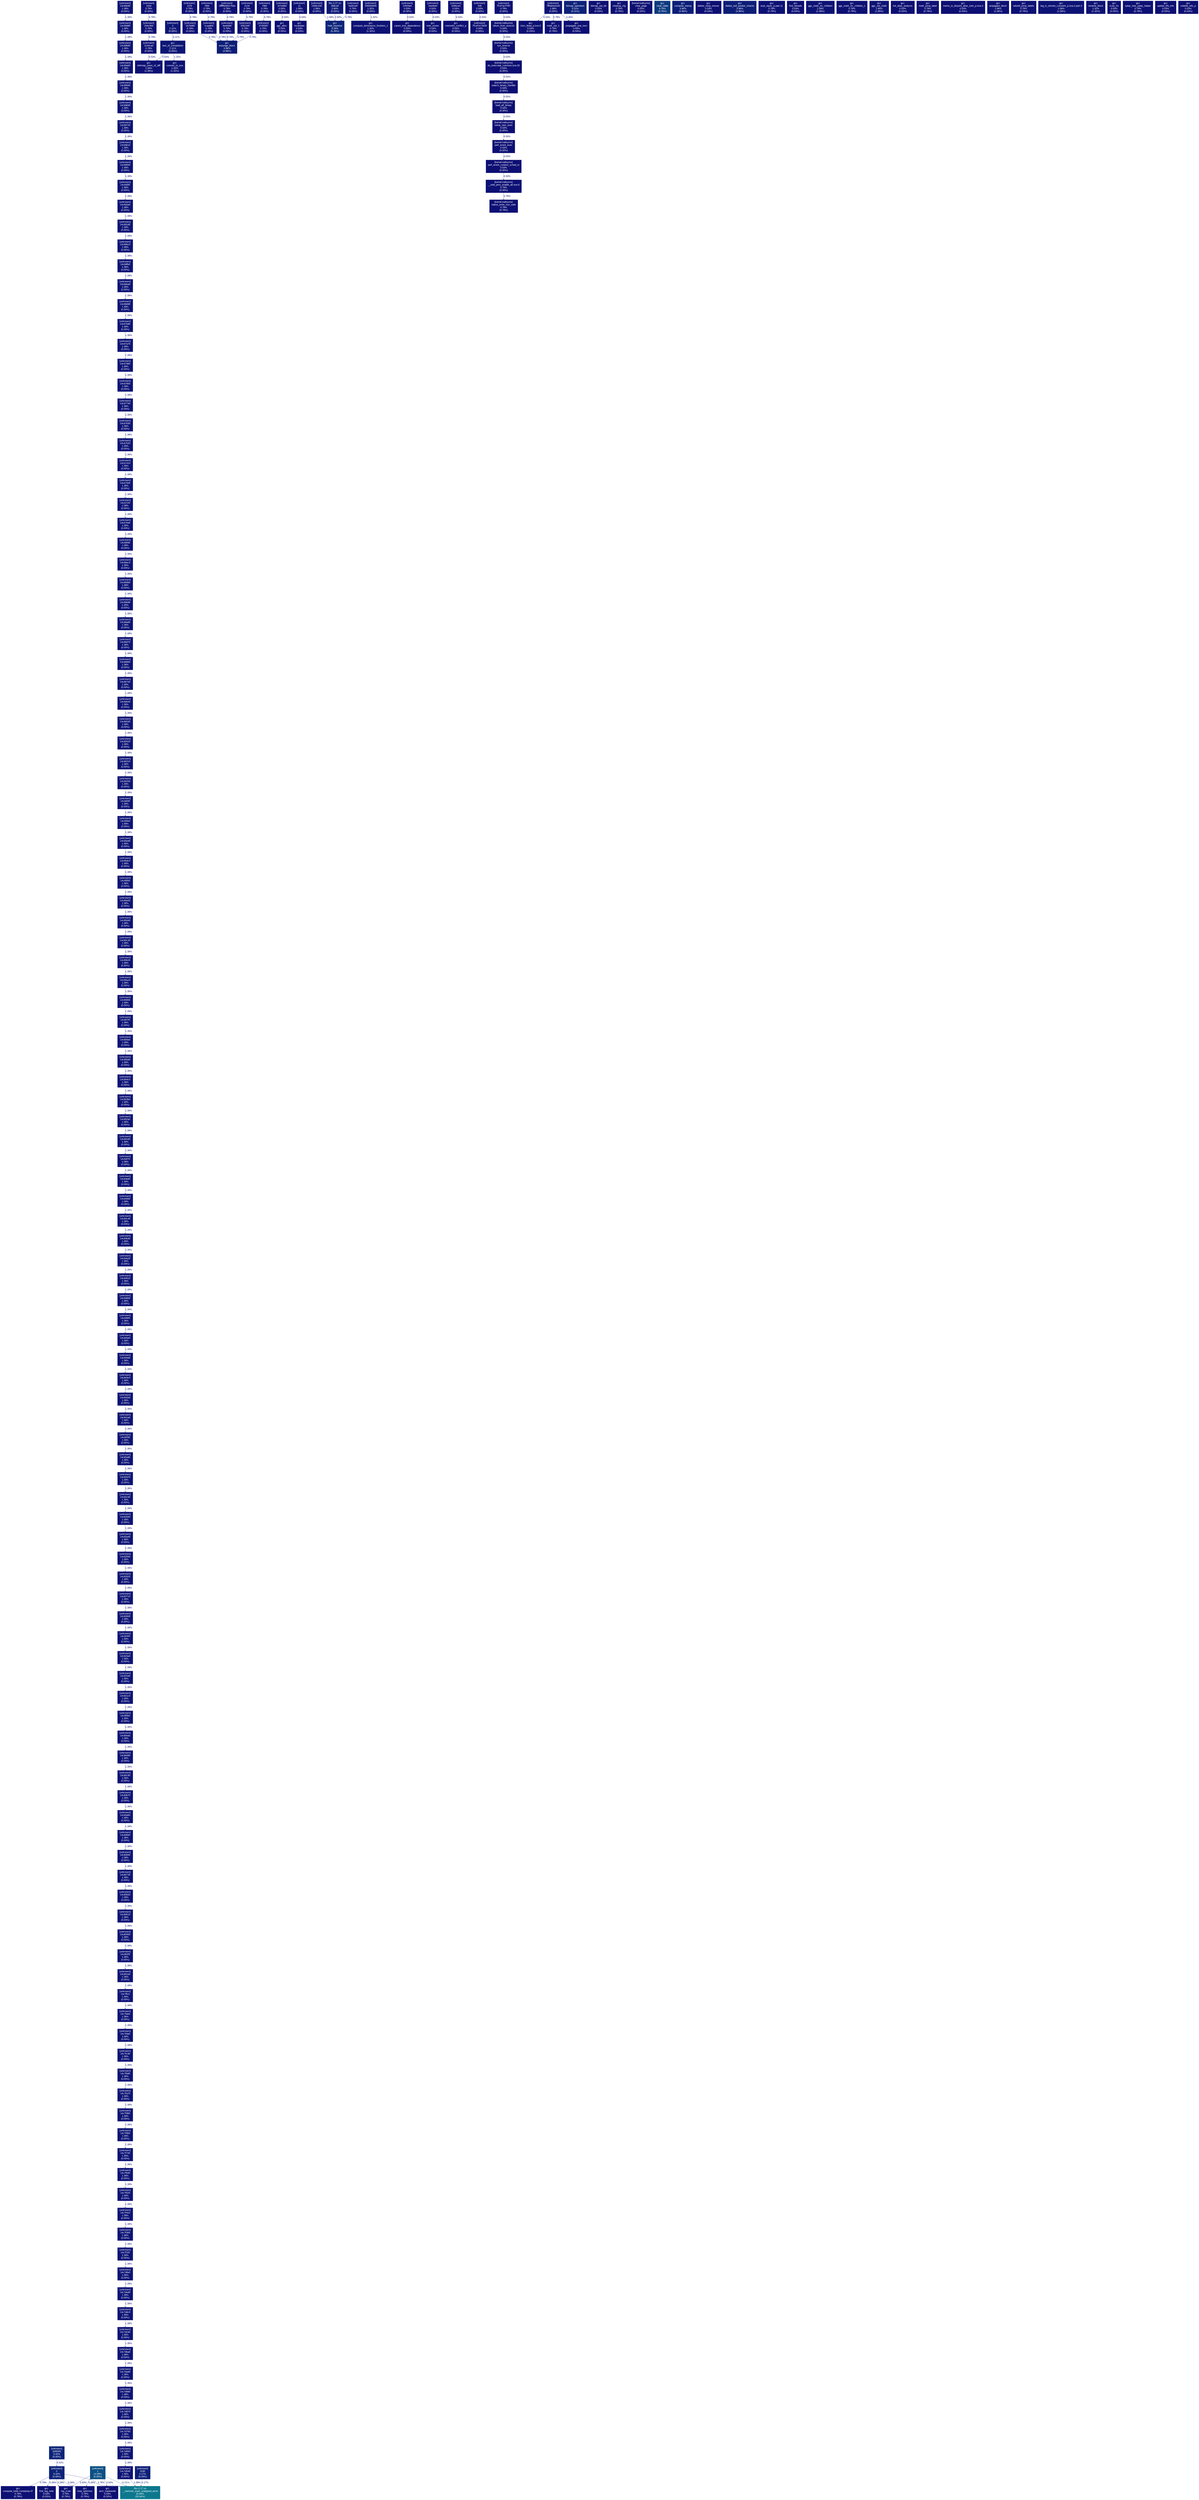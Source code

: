 digraph {
	graph [fontname=Arial, nodesep=0.125, ranksep=0.25];
	node [fontcolor=white, fontname=Arial, height=0, shape=box, style=filled, width=0];
	edge [fontname=Arial];
	"0:[unknown]" [color="#0d247a", fontcolor="#ffffff", fontsize="10.00", label="[unknown]\n0\n5.42%\n(0.00%)"];
	"0:[unknown]" -> "__memset_sse2_unaligned_erms:/lib64/libc-2.27.so" [arrowsize="0.35", color="#0d1876", fontcolor="#0d1876", fontsize="10.00", label="2.78%", labeldistance="0.50", penwidth="0.50"];
	"0:[unknown]" -> "compute_luids.constprop.47:/scratch/s1576261/spec-prof/install-spec-prof/CPU2006/403.gcc/exe/gcc" [arrowsize="0.35", color="#0d1074", fontcolor="#0d1074", fontsize="10.00", label="0.79%", labeldistance="0.50", penwidth="0.50"];
	"0:[unknown]" -> "find_reg_note:/scratch/s1576261/spec-prof/install-spec-prof/CPU2006/403.gcc/exe/gcc" [arrowsize="0.35", color="#0d0e73", fontcolor="#0d0e73", fontsize="10.00", label="0.26%", labeldistance="0.50", penwidth="0.50"];
	"0:[unknown]" -> "loop_optimize:/scratch/s1576261/spec-prof/install-spec-prof/CPU2006/403.gcc/exe/gcc" [arrowsize="0.35", color="#0d0e73", fontcolor="#0d0e73", fontsize="10.00", label="0.26%", labeldistance="0.50", penwidth="0.50"];
	"0:[unknown]" -> "reg_scan:/scratch/s1576261/spec-prof/install-spec-prof/CPU2006/403.gcc/exe/gcc" [arrowsize="0.35", color="#0d0e73", fontcolor="#0d0e73", fontsize="10.00", label="0.26%", labeldistance="0.50", penwidth="0.50"];
	"102d:[unknown]" [color="#0d1074", fontcolor="#ffffff", fontsize="10.00", label="[unknown]\n102d\n0.79%\n(0.00%)"];
	"102d:[unknown]" -> "204c900:[unknown]" [arrowsize="0.35", color="#0d1074", fontcolor="#0d1074", fontsize="10.00", label="0.79%", labeldistance="0.50", penwidth="0.50"];
	"1078:[unknown]" [color="#0d1074", fontcolor="#ffffff", fontsize="10.00", label="[unknown]\n1078\n0.79%\n(0.00%)"];
	"1078:[unknown]" -> "1b70d80:[unknown]" [arrowsize="0.35", color="#0d1074", fontcolor="#0d1074", fontsize="10.00", label="0.79%", labeldistance="0.50", penwidth="0.50"];
	"107e680:[unknown]" [color="#0d0f73", fontcolor="#ffffff", fontsize="10.00", label="[unknown]\n107e680\n0.53%\n(0.00%)"];
	"107e680:[unknown]" -> "ggc_alloc:/scratch/s1576261/spec-prof/install-spec-prof/CPU2006/403.gcc/exe/gcc" [arrowsize="0.35", color="#0d0f73", fontcolor="#0d0f73", fontsize="10.00", label="0.53%", labeldistance="0.50", penwidth="0.50"];
	"11:[unknown]" [color="#0d1174", fontcolor="#ffffff", fontsize="10.00", label="[unknown]\n11\n1.06%\n(0.00%)"];
	"11:[unknown]" -> "invalidate:/scratch/s1576261/spec-prof/install-spec-prof/CPU2006/403.gcc/exe/gcc" [arrowsize="0.35", color="#0d0f73", fontcolor="#0d0f73", fontsize="10.00", label="0.53%", labeldistance="0.50", penwidth="0.50"];
	"1400c430:[unknown]" [color="#0d1375", fontcolor="#ffffff", fontsize="10.00", label="[unknown]\n1400c430\n1.58%\n(0.00%)"];
	"1400c430:[unknown]" -> "htab_traverse:/scratch/s1576261/spec-prof/install-spec-prof/CPU2006/403.gcc/exe/gcc" [arrowsize="0.35", color="#0d1375", fontcolor="#0d1375", fontsize="10.00", label="1.58%", labeldistance="0.50", penwidth="0.50"];
	"14c65dc0:[unknown]" [color="#0d1375", fontcolor="#ffffff", fontsize="10.00", label="[unknown]\n14c65dc0\n1.39%\n(0.00%)"];
	"14c65dc0:[unknown]" -> "14c85f60:[unknown]" [arrowsize="0.35", color="#0d1375", fontcolor="#0d1375", fontsize="10.00", label="1.39%", labeldistance="0.50", penwidth="0.50"];
	"14c65ed0:[unknown]" [color="#0d1375", fontcolor="#ffffff", fontsize="10.00", label="[unknown]\n14c65ed0\n1.39%\n(0.00%)"];
	"14c65ed0:[unknown]" -> "14c65dc0:[unknown]" [arrowsize="0.35", color="#0d1375", fontcolor="#0d1375", fontsize="10.00", label="1.39%", labeldistance="0.50", penwidth="0.50"];
	"14c65fe0:[unknown]" [color="#0d1375", fontcolor="#ffffff", fontsize="10.00", label="[unknown]\n14c65fe0\n1.39%\n(0.00%)"];
	"14c65fe0:[unknown]" -> "14c65ed0:[unknown]" [arrowsize="0.35", color="#0d1375", fontcolor="#0d1375", fontsize="10.00", label="1.39%", labeldistance="0.50", penwidth="0.50"];
	"14c660f0:[unknown]" [color="#0d1375", fontcolor="#ffffff", fontsize="10.00", label="[unknown]\n14c660f0\n1.39%\n(0.00%)"];
	"14c660f0:[unknown]" -> "14c65fe0:[unknown]" [arrowsize="0.35", color="#0d1375", fontcolor="#0d1375", fontsize="10.00", label="1.39%", labeldistance="0.50", penwidth="0.50"];
	"14c66200:[unknown]" [color="#0d1375", fontcolor="#ffffff", fontsize="10.00", label="[unknown]\n14c66200\n1.39%\n(0.00%)"];
	"14c66200:[unknown]" -> "14c660f0:[unknown]" [arrowsize="0.35", color="#0d1375", fontcolor="#0d1375", fontsize="10.00", label="1.39%", labeldistance="0.50", penwidth="0.50"];
	"14c66310:[unknown]" [color="#0d1375", fontcolor="#ffffff", fontsize="10.00", label="[unknown]\n14c66310\n1.39%\n(0.00%)"];
	"14c66310:[unknown]" -> "14c66200:[unknown]" [arrowsize="0.35", color="#0d1375", fontcolor="#0d1375", fontsize="10.00", label="1.39%", labeldistance="0.50", penwidth="0.50"];
	"14c66420:[unknown]" [color="#0d1375", fontcolor="#ffffff", fontsize="10.00", label="[unknown]\n14c66420\n1.39%\n(0.00%)"];
	"14c66420:[unknown]" -> "14c66310:[unknown]" [arrowsize="0.35", color="#0d1375", fontcolor="#0d1375", fontsize="10.00", label="1.39%", labeldistance="0.50", penwidth="0.50"];
	"14c66530:[unknown]" [color="#0d1375", fontcolor="#ffffff", fontsize="10.00", label="[unknown]\n14c66530\n1.39%\n(0.00%)"];
	"14c66530:[unknown]" -> "14c66420:[unknown]" [arrowsize="0.35", color="#0d1375", fontcolor="#0d1375", fontsize="10.00", label="1.39%", labeldistance="0.50", penwidth="0.50"];
	"14c66640:[unknown]" [color="#0d1375", fontcolor="#ffffff", fontsize="10.00", label="[unknown]\n14c66640\n1.39%\n(0.00%)"];
	"14c66640:[unknown]" -> "14c66530:[unknown]" [arrowsize="0.35", color="#0d1375", fontcolor="#0d1375", fontsize="10.00", label="1.39%", labeldistance="0.50", penwidth="0.50"];
	"14c66750:[unknown]" [color="#0d1375", fontcolor="#ffffff", fontsize="10.00", label="[unknown]\n14c66750\n1.39%\n(0.00%)"];
	"14c66750:[unknown]" -> "14c66640:[unknown]" [arrowsize="0.35", color="#0d1375", fontcolor="#0d1375", fontsize="10.00", label="1.39%", labeldistance="0.50", penwidth="0.50"];
	"14c66860:[unknown]" [color="#0d1375", fontcolor="#ffffff", fontsize="10.00", label="[unknown]\n14c66860\n1.39%\n(0.00%)"];
	"14c66860:[unknown]" -> "14c66750:[unknown]" [arrowsize="0.35", color="#0d1375", fontcolor="#0d1375", fontsize="10.00", label="1.39%", labeldistance="0.50", penwidth="0.50"];
	"14c66970:[unknown]" [color="#0d1375", fontcolor="#ffffff", fontsize="10.00", label="[unknown]\n14c66970\n1.39%\n(0.00%)"];
	"14c66970:[unknown]" -> "14c66860:[unknown]" [arrowsize="0.35", color="#0d1375", fontcolor="#0d1375", fontsize="10.00", label="1.39%", labeldistance="0.50", penwidth="0.50"];
	"14c66a80:[unknown]" [color="#0d1375", fontcolor="#ffffff", fontsize="10.00", label="[unknown]\n14c66a80\n1.39%\n(0.00%)"];
	"14c66a80:[unknown]" -> "14c66970:[unknown]" [arrowsize="0.35", color="#0d1375", fontcolor="#0d1375", fontsize="10.00", label="1.39%", labeldistance="0.50", penwidth="0.50"];
	"14c66b90:[unknown]" [color="#0d1375", fontcolor="#ffffff", fontsize="10.00", label="[unknown]\n14c66b90\n1.39%\n(0.00%)"];
	"14c66b90:[unknown]" -> "14c66a80:[unknown]" [arrowsize="0.35", color="#0d1375", fontcolor="#0d1375", fontsize="10.00", label="1.39%", labeldistance="0.50", penwidth="0.50"];
	"14c66db0:[unknown]" [color="#0d1375", fontcolor="#ffffff", fontsize="10.00", label="[unknown]\n14c66db0\n1.39%\n(0.00%)"];
	"14c66db0:[unknown]" -> "14c66b90:[unknown]" [arrowsize="0.35", color="#0d1375", fontcolor="#0d1375", fontsize="10.00", label="1.39%", labeldistance="0.50", penwidth="0.50"];
	"14c66ec0:[unknown]" [color="#0d1375", fontcolor="#ffffff", fontsize="10.00", label="[unknown]\n14c66ec0\n1.39%\n(0.00%)"];
	"14c66ec0:[unknown]" -> "14c66db0:[unknown]" [arrowsize="0.35", color="#0d1375", fontcolor="#0d1375", fontsize="10.00", label="1.39%", labeldistance="0.50", penwidth="0.50"];
	"14c66fd0:[unknown]" [color="#0d1375", fontcolor="#ffffff", fontsize="10.00", label="[unknown]\n14c66fd0\n1.39%\n(0.00%)"];
	"14c66fd0:[unknown]" -> "14c66ec0:[unknown]" [arrowsize="0.35", color="#0d1375", fontcolor="#0d1375", fontsize="10.00", label="1.39%", labeldistance="0.50", penwidth="0.50"];
	"14c670e0:[unknown]" [color="#0d1375", fontcolor="#ffffff", fontsize="10.00", label="[unknown]\n14c670e0\n1.39%\n(0.00%)"];
	"14c670e0:[unknown]" -> "14c66fd0:[unknown]" [arrowsize="0.35", color="#0d1375", fontcolor="#0d1375", fontsize="10.00", label="1.39%", labeldistance="0.50", penwidth="0.50"];
	"14c671f0:[unknown]" [color="#0d1375", fontcolor="#ffffff", fontsize="10.00", label="[unknown]\n14c671f0\n1.39%\n(0.00%)"];
	"14c671f0:[unknown]" -> "14c670e0:[unknown]" [arrowsize="0.35", color="#0d1375", fontcolor="#0d1375", fontsize="10.00", label="1.39%", labeldistance="0.50", penwidth="0.50"];
	"14c67300:[unknown]" [color="#0d1375", fontcolor="#ffffff", fontsize="10.00", label="[unknown]\n14c67300\n1.39%\n(0.00%)"];
	"14c67300:[unknown]" -> "14c671f0:[unknown]" [arrowsize="0.35", color="#0d1375", fontcolor="#0d1375", fontsize="10.00", label="1.39%", labeldistance="0.50", penwidth="0.50"];
	"14c67410:[unknown]" [color="#0d1375", fontcolor="#ffffff", fontsize="10.00", label="[unknown]\n14c67410\n1.39%\n(0.00%)"];
	"14c67410:[unknown]" -> "14c67300:[unknown]" [arrowsize="0.35", color="#0d1375", fontcolor="#0d1375", fontsize="10.00", label="1.39%", labeldistance="0.50", penwidth="0.50"];
	"14c67520:[unknown]" [color="#0d1375", fontcolor="#ffffff", fontsize="10.00", label="[unknown]\n14c67520\n1.39%\n(0.00%)"];
	"14c67520:[unknown]" -> "14c67410:[unknown]" [arrowsize="0.35", color="#0d1375", fontcolor="#0d1375", fontsize="10.00", label="1.39%", labeldistance="0.50", penwidth="0.50"];
	"14c67630:[unknown]" [color="#0d1375", fontcolor="#ffffff", fontsize="10.00", label="[unknown]\n14c67630\n1.39%\n(0.00%)"];
	"14c67630:[unknown]" -> "14c67520:[unknown]" [arrowsize="0.35", color="#0d1375", fontcolor="#0d1375", fontsize="10.00", label="1.39%", labeldistance="0.50", penwidth="0.50"];
	"14c67740:[unknown]" [color="#0d1375", fontcolor="#ffffff", fontsize="10.00", label="[unknown]\n14c67740\n1.39%\n(0.00%)"];
	"14c67740:[unknown]" -> "14c67630:[unknown]" [arrowsize="0.35", color="#0d1375", fontcolor="#0d1375", fontsize="10.00", label="1.39%", labeldistance="0.50", penwidth="0.50"];
	"14c67850:[unknown]" [color="#0d1375", fontcolor="#ffffff", fontsize="10.00", label="[unknown]\n14c67850\n1.39%\n(0.00%)"];
	"14c67850:[unknown]" -> "14c67740:[unknown]" [arrowsize="0.35", color="#0d1375", fontcolor="#0d1375", fontsize="10.00", label="1.39%", labeldistance="0.50", penwidth="0.50"];
	"14c67960:[unknown]" [color="#0d1375", fontcolor="#ffffff", fontsize="10.00", label="[unknown]\n14c67960\n1.39%\n(0.00%)"];
	"14c67960:[unknown]" -> "14c67850:[unknown]" [arrowsize="0.35", color="#0d1375", fontcolor="#0d1375", fontsize="10.00", label="1.39%", labeldistance="0.50", penwidth="0.50"];
	"14c67a70:[unknown]" [color="#0d1375", fontcolor="#ffffff", fontsize="10.00", label="[unknown]\n14c67a70\n1.39%\n(0.00%)"];
	"14c67a70:[unknown]" -> "14c67960:[unknown]" [arrowsize="0.35", color="#0d1375", fontcolor="#0d1375", fontsize="10.00", label="1.39%", labeldistance="0.50", penwidth="0.50"];
	"14c67b80:[unknown]" [color="#0d1375", fontcolor="#ffffff", fontsize="10.00", label="[unknown]\n14c67b80\n1.39%\n(0.00%)"];
	"14c67b80:[unknown]" -> "14c67a70:[unknown]" [arrowsize="0.35", color="#0d1375", fontcolor="#0d1375", fontsize="10.00", label="1.39%", labeldistance="0.50", penwidth="0.50"];
	"14c68d90:[unknown]" [color="#0d1375", fontcolor="#ffffff", fontsize="10.00", label="[unknown]\n14c68d90\n1.39%\n(0.00%)"];
	"14c68d90:[unknown]" -> "14c67b80:[unknown]" [arrowsize="0.35", color="#0d1375", fontcolor="#0d1375", fontsize="10.00", label="1.39%", labeldistance="0.50", penwidth="0.50"];
	"14c68ea0:[unknown]" [color="#0d1375", fontcolor="#ffffff", fontsize="10.00", label="[unknown]\n14c68ea0\n1.39%\n(0.00%)"];
	"14c68ea0:[unknown]" -> "14c68d90:[unknown]" [arrowsize="0.35", color="#0d1375", fontcolor="#0d1375", fontsize="10.00", label="1.39%", labeldistance="0.50", penwidth="0.50"];
	"14c68fb0:[unknown]" [color="#0d1375", fontcolor="#ffffff", fontsize="10.00", label="[unknown]\n14c68fb0\n1.39%\n(0.00%)"];
	"14c68fb0:[unknown]" -> "14c68ea0:[unknown]" [arrowsize="0.35", color="#0d1375", fontcolor="#0d1375", fontsize="10.00", label="1.39%", labeldistance="0.50", penwidth="0.50"];
	"14c690c0:[unknown]" [color="#0d1375", fontcolor="#ffffff", fontsize="10.00", label="[unknown]\n14c690c0\n1.39%\n(0.00%)"];
	"14c690c0:[unknown]" -> "14c68fb0:[unknown]" [arrowsize="0.35", color="#0d1375", fontcolor="#0d1375", fontsize="10.00", label="1.39%", labeldistance="0.50", penwidth="0.50"];
	"14c691d0:[unknown]" [color="#0d1375", fontcolor="#ffffff", fontsize="10.00", label="[unknown]\n14c691d0\n1.39%\n(0.00%)"];
	"14c691d0:[unknown]" -> "14c690c0:[unknown]" [arrowsize="0.35", color="#0d1375", fontcolor="#0d1375", fontsize="10.00", label="1.39%", labeldistance="0.50", penwidth="0.50"];
	"14c692e0:[unknown]" [color="#0d1375", fontcolor="#ffffff", fontsize="10.00", label="[unknown]\n14c692e0\n1.39%\n(0.00%)"];
	"14c692e0:[unknown]" -> "14c691d0:[unknown]" [arrowsize="0.35", color="#0d1375", fontcolor="#0d1375", fontsize="10.00", label="1.39%", labeldistance="0.50", penwidth="0.50"];
	"14c693f0:[unknown]" [color="#0d1375", fontcolor="#ffffff", fontsize="10.00", label="[unknown]\n14c693f0\n1.39%\n(0.00%)"];
	"14c693f0:[unknown]" -> "14c692e0:[unknown]" [arrowsize="0.35", color="#0d1375", fontcolor="#0d1375", fontsize="10.00", label="1.39%", labeldistance="0.50", penwidth="0.50"];
	"14c69500:[unknown]" [color="#0d1375", fontcolor="#ffffff", fontsize="10.00", label="[unknown]\n14c69500\n1.39%\n(0.00%)"];
	"14c69500:[unknown]" -> "14c693f0:[unknown]" [arrowsize="0.35", color="#0d1375", fontcolor="#0d1375", fontsize="10.00", label="1.39%", labeldistance="0.50", penwidth="0.50"];
	"14c69610:[unknown]" [color="#0d1375", fontcolor="#ffffff", fontsize="10.00", label="[unknown]\n14c69610\n1.39%\n(0.00%)"];
	"14c69610:[unknown]" -> "14c69500:[unknown]" [arrowsize="0.35", color="#0d1375", fontcolor="#0d1375", fontsize="10.00", label="1.39%", labeldistance="0.50", penwidth="0.50"];
	"14c69720:[unknown]" [color="#0d1375", fontcolor="#ffffff", fontsize="10.00", label="[unknown]\n14c69720\n1.39%\n(0.00%)"];
	"14c69720:[unknown]" -> "14c69610:[unknown]" [arrowsize="0.35", color="#0d1375", fontcolor="#0d1375", fontsize="10.00", label="1.39%", labeldistance="0.50", penwidth="0.50"];
	"14c69830:[unknown]" [color="#0d1375", fontcolor="#ffffff", fontsize="10.00", label="[unknown]\n14c69830\n1.39%\n(0.00%)"];
	"14c69830:[unknown]" -> "14c69720:[unknown]" [arrowsize="0.35", color="#0d1375", fontcolor="#0d1375", fontsize="10.00", label="1.39%", labeldistance="0.50", penwidth="0.50"];
	"14c69940:[unknown]" [color="#0d1375", fontcolor="#ffffff", fontsize="10.00", label="[unknown]\n14c69940\n1.39%\n(0.00%)"];
	"14c69940:[unknown]" -> "14c69830:[unknown]" [arrowsize="0.35", color="#0d1375", fontcolor="#0d1375", fontsize="10.00", label="1.39%", labeldistance="0.50", penwidth="0.50"];
	"14c69a50:[unknown]" [color="#0d1375", fontcolor="#ffffff", fontsize="10.00", label="[unknown]\n14c69a50\n1.39%\n(0.00%)"];
	"14c69a50:[unknown]" -> "14c69940:[unknown]" [arrowsize="0.35", color="#0d1375", fontcolor="#0d1375", fontsize="10.00", label="1.39%", labeldistance="0.50", penwidth="0.50"];
	"14c69b60:[unknown]" [color="#0d1375", fontcolor="#ffffff", fontsize="10.00", label="[unknown]\n14c69b60\n1.39%\n(0.00%)"];
	"14c69b60:[unknown]" -> "14c69a50:[unknown]" [arrowsize="0.35", color="#0d1375", fontcolor="#0d1375", fontsize="10.00", label="1.39%", labeldistance="0.50", penwidth="0.50"];
	"14c69d80:[unknown]" [color="#0d1375", fontcolor="#ffffff", fontsize="10.00", label="[unknown]\n14c69d80\n1.39%\n(0.00%)"];
	"14c69d80:[unknown]" -> "14c69b60:[unknown]" [arrowsize="0.35", color="#0d1375", fontcolor="#0d1375", fontsize="10.00", label="1.39%", labeldistance="0.50", penwidth="0.50"];
	"14c69e90:[unknown]" [color="#0d1375", fontcolor="#ffffff", fontsize="10.00", label="[unknown]\n14c69e90\n1.39%\n(0.00%)"];
	"14c69e90:[unknown]" -> "14c69d80:[unknown]" [arrowsize="0.35", color="#0d1375", fontcolor="#0d1375", fontsize="10.00", label="1.39%", labeldistance="0.50", penwidth="0.50"];
	"14c7d540:[unknown]" [color="#0d1375", fontcolor="#ffffff", fontsize="10.00", label="[unknown]\n14c7d540\n1.39%\n(0.00%)"];
	"14c7d540:[unknown]" -> "__memset_sse2_unaligned_erms:/lib64/libc-2.27.so" [arrowsize="0.35", color="#0d1375", fontcolor="#0d1375", fontsize="10.00", label="1.39%", labeldistance="0.50", penwidth="0.50"];
	"14c7d650:[unknown]" [color="#0d1375", fontcolor="#ffffff", fontsize="10.00", label="[unknown]\n14c7d650\n1.39%\n(0.00%)"];
	"14c7d650:[unknown]" -> "14c7d540:[unknown]" [arrowsize="0.35", color="#0d1375", fontcolor="#0d1375", fontsize="10.00", label="1.39%", labeldistance="0.50", penwidth="0.50"];
	"14c7d760:[unknown]" [color="#0d1375", fontcolor="#ffffff", fontsize="10.00", label="[unknown]\n14c7d760\n1.39%\n(0.00%)"];
	"14c7d760:[unknown]" -> "14c7d650:[unknown]" [arrowsize="0.35", color="#0d1375", fontcolor="#0d1375", fontsize="10.00", label="1.39%", labeldistance="0.50", penwidth="0.50"];
	"14c7d870:[unknown]" [color="#0d1375", fontcolor="#ffffff", fontsize="10.00", label="[unknown]\n14c7d870\n1.39%\n(0.00%)"];
	"14c7d870:[unknown]" -> "14c7d760:[unknown]" [arrowsize="0.35", color="#0d1375", fontcolor="#0d1375", fontsize="10.00", label="1.39%", labeldistance="0.50", penwidth="0.50"];
	"14c7d980:[unknown]" [color="#0d1375", fontcolor="#ffffff", fontsize="10.00", label="[unknown]\n14c7d980\n1.39%\n(0.00%)"];
	"14c7d980:[unknown]" -> "14c7d870:[unknown]" [arrowsize="0.35", color="#0d1375", fontcolor="#0d1375", fontsize="10.00", label="1.39%", labeldistance="0.50", penwidth="0.50"];
	"14c7da90:[unknown]" [color="#0d1375", fontcolor="#ffffff", fontsize="10.00", label="[unknown]\n14c7da90\n1.39%\n(0.00%)"];
	"14c7da90:[unknown]" -> "14c7d980:[unknown]" [arrowsize="0.35", color="#0d1375", fontcolor="#0d1375", fontsize="10.00", label="1.39%", labeldistance="0.50", penwidth="0.50"];
	"14c7dba0:[unknown]" [color="#0d1375", fontcolor="#ffffff", fontsize="10.00", label="[unknown]\n14c7dba0\n1.39%\n(0.00%)"];
	"14c7dba0:[unknown]" -> "14c7da90:[unknown]" [arrowsize="0.35", color="#0d1375", fontcolor="#0d1375", fontsize="10.00", label="1.39%", labeldistance="0.50", penwidth="0.50"];
	"14c7dcb0:[unknown]" [color="#0d1375", fontcolor="#ffffff", fontsize="10.00", label="[unknown]\n14c7dcb0\n1.39%\n(0.00%)"];
	"14c7dcb0:[unknown]" -> "14c7dba0:[unknown]" [arrowsize="0.35", color="#0d1375", fontcolor="#0d1375", fontsize="10.00", label="1.39%", labeldistance="0.50", penwidth="0.50"];
	"14c7ddc0:[unknown]" [color="#0d1375", fontcolor="#ffffff", fontsize="10.00", label="[unknown]\n14c7ddc0\n1.39%\n(0.00%)"];
	"14c7ddc0:[unknown]" -> "14c7dcb0:[unknown]" [arrowsize="0.35", color="#0d1375", fontcolor="#0d1375", fontsize="10.00", label="1.39%", labeldistance="0.50", penwidth="0.50"];
	"14c7ded0:[unknown]" [color="#0d1375", fontcolor="#ffffff", fontsize="10.00", label="[unknown]\n14c7ded0\n1.39%\n(0.00%)"];
	"14c7ded0:[unknown]" -> "14c7ddc0:[unknown]" [arrowsize="0.35", color="#0d1375", fontcolor="#0d1375", fontsize="10.00", label="1.39%", labeldistance="0.50", penwidth="0.50"];
	"14c7dfe0:[unknown]" [color="#0d1375", fontcolor="#ffffff", fontsize="10.00", label="[unknown]\n14c7dfe0\n1.39%\n(0.00%)"];
	"14c7dfe0:[unknown]" -> "14c7ded0:[unknown]" [arrowsize="0.35", color="#0d1375", fontcolor="#0d1375", fontsize="10.00", label="1.39%", labeldistance="0.50", penwidth="0.50"];
	"14c7f1f0:[unknown]" [color="#0d1375", fontcolor="#ffffff", fontsize="10.00", label="[unknown]\n14c7f1f0\n1.39%\n(0.00%)"];
	"14c7f1f0:[unknown]" -> "14c7dfe0:[unknown]" [arrowsize="0.35", color="#0d1375", fontcolor="#0d1375", fontsize="10.00", label="1.39%", labeldistance="0.50", penwidth="0.50"];
	"14c7f300:[unknown]" [color="#0d1375", fontcolor="#ffffff", fontsize="10.00", label="[unknown]\n14c7f300\n1.39%\n(0.00%)"];
	"14c7f300:[unknown]" -> "14c7f1f0:[unknown]" [arrowsize="0.35", color="#0d1375", fontcolor="#0d1375", fontsize="10.00", label="1.39%", labeldistance="0.50", penwidth="0.50"];
	"14c7f410:[unknown]" [color="#0d1375", fontcolor="#ffffff", fontsize="10.00", label="[unknown]\n14c7f410\n1.39%\n(0.00%)"];
	"14c7f410:[unknown]" -> "14c7f300:[unknown]" [arrowsize="0.35", color="#0d1375", fontcolor="#0d1375", fontsize="10.00", label="1.39%", labeldistance="0.50", penwidth="0.50"];
	"14c7f520:[unknown]" [color="#0d1375", fontcolor="#ffffff", fontsize="10.00", label="[unknown]\n14c7f520\n1.39%\n(0.00%)"];
	"14c7f520:[unknown]" -> "14c7f410:[unknown]" [arrowsize="0.35", color="#0d1375", fontcolor="#0d1375", fontsize="10.00", label="1.39%", labeldistance="0.50", penwidth="0.50"];
	"14c7f630:[unknown]" [color="#0d1375", fontcolor="#ffffff", fontsize="10.00", label="[unknown]\n14c7f630\n1.39%\n(0.00%)"];
	"14c7f630:[unknown]" -> "14c7f520:[unknown]" [arrowsize="0.35", color="#0d1375", fontcolor="#0d1375", fontsize="10.00", label="1.39%", labeldistance="0.50", penwidth="0.50"];
	"14c7f740:[unknown]" [color="#0d1375", fontcolor="#ffffff", fontsize="10.00", label="[unknown]\n14c7f740\n1.39%\n(0.00%)"];
	"14c7f740:[unknown]" -> "14c7f630:[unknown]" [arrowsize="0.35", color="#0d1375", fontcolor="#0d1375", fontsize="10.00", label="1.39%", labeldistance="0.50", penwidth="0.50"];
	"14c7f850:[unknown]" [color="#0d1375", fontcolor="#ffffff", fontsize="10.00", label="[unknown]\n14c7f850\n1.39%\n(0.00%)"];
	"14c7f850:[unknown]" -> "14c7f740:[unknown]" [arrowsize="0.35", color="#0d1375", fontcolor="#0d1375", fontsize="10.00", label="1.39%", labeldistance="0.50", penwidth="0.50"];
	"14c7f960:[unknown]" [color="#0d1375", fontcolor="#ffffff", fontsize="10.00", label="[unknown]\n14c7f960\n1.39%\n(0.00%)"];
	"14c7f960:[unknown]" -> "14c7f850:[unknown]" [arrowsize="0.35", color="#0d1375", fontcolor="#0d1375", fontsize="10.00", label="1.39%", labeldistance="0.50", penwidth="0.50"];
	"14c7fa70:[unknown]" [color="#0d1375", fontcolor="#ffffff", fontsize="10.00", label="[unknown]\n14c7fa70\n1.39%\n(0.00%)"];
	"14c7fa70:[unknown]" -> "14c7f960:[unknown]" [arrowsize="0.35", color="#0d1375", fontcolor="#0d1375", fontsize="10.00", label="1.39%", labeldistance="0.50", penwidth="0.50"];
	"14c7fb80:[unknown]" [color="#0d1375", fontcolor="#ffffff", fontsize="10.00", label="[unknown]\n14c7fb80\n1.39%\n(0.00%)"];
	"14c7fb80:[unknown]" -> "14c7fa70:[unknown]" [arrowsize="0.35", color="#0d1375", fontcolor="#0d1375", fontsize="10.00", label="1.39%", labeldistance="0.50", penwidth="0.50"];
	"14c7fc90:[unknown]" [color="#0d1375", fontcolor="#ffffff", fontsize="10.00", label="[unknown]\n14c7fc90\n1.39%\n(0.00%)"];
	"14c7fc90:[unknown]" -> "14c7fb80:[unknown]" [arrowsize="0.35", color="#0d1375", fontcolor="#0d1375", fontsize="10.00", label="1.39%", labeldistance="0.50", penwidth="0.50"];
	"14c7fda0:[unknown]" [color="#0d1375", fontcolor="#ffffff", fontsize="10.00", label="[unknown]\n14c7fda0\n1.39%\n(0.00%)"];
	"14c7fda0:[unknown]" -> "14c7fc90:[unknown]" [arrowsize="0.35", color="#0d1375", fontcolor="#0d1375", fontsize="10.00", label="1.39%", labeldistance="0.50", penwidth="0.50"];
	"14c7feb0:[unknown]" [color="#0d1375", fontcolor="#ffffff", fontsize="10.00", label="[unknown]\n14c7feb0\n1.39%\n(0.00%)"];
	"14c7feb0:[unknown]" -> "14c7fda0:[unknown]" [arrowsize="0.35", color="#0d1375", fontcolor="#0d1375", fontsize="10.00", label="1.39%", labeldistance="0.50", penwidth="0.50"];
	"14c7ffc0:[unknown]" [color="#0d1375", fontcolor="#ffffff", fontsize="10.00", label="[unknown]\n14c7ffc0\n1.39%\n(0.00%)"];
	"14c7ffc0:[unknown]" -> "14c7feb0:[unknown]" [arrowsize="0.35", color="#0d1375", fontcolor="#0d1375", fontsize="10.00", label="1.39%", labeldistance="0.50", penwidth="0.50"];
	"14c801e0:[unknown]" [color="#0d1375", fontcolor="#ffffff", fontsize="10.00", label="[unknown]\n14c801e0\n1.39%\n(0.00%)"];
	"14c801e0:[unknown]" -> "14c7ffc0:[unknown]" [arrowsize="0.35", color="#0d1375", fontcolor="#0d1375", fontsize="10.00", label="1.39%", labeldistance="0.50", penwidth="0.50"];
	"14c802f0:[unknown]" [color="#0d1375", fontcolor="#ffffff", fontsize="10.00", label="[unknown]\n14c802f0\n1.39%\n(0.00%)"];
	"14c802f0:[unknown]" -> "14c801e0:[unknown]" [arrowsize="0.35", color="#0d1375", fontcolor="#0d1375", fontsize="10.00", label="1.39%", labeldistance="0.50", penwidth="0.50"];
	"14c80400:[unknown]" [color="#0d1375", fontcolor="#ffffff", fontsize="10.00", label="[unknown]\n14c80400\n1.39%\n(0.00%)"];
	"14c80400:[unknown]" -> "14c802f0:[unknown]" [arrowsize="0.35", color="#0d1375", fontcolor="#0d1375", fontsize="10.00", label="1.39%", labeldistance="0.50", penwidth="0.50"];
	"14c80510:[unknown]" [color="#0d1375", fontcolor="#ffffff", fontsize="10.00", label="[unknown]\n14c80510\n1.39%\n(0.00%)"];
	"14c80510:[unknown]" -> "14c80400:[unknown]" [arrowsize="0.35", color="#0d1375", fontcolor="#0d1375", fontsize="10.00", label="1.39%", labeldistance="0.50", penwidth="0.50"];
	"14c80620:[unknown]" [color="#0d1375", fontcolor="#ffffff", fontsize="10.00", label="[unknown]\n14c80620\n1.39%\n(0.00%)"];
	"14c80620:[unknown]" -> "14c80510:[unknown]" [arrowsize="0.35", color="#0d1375", fontcolor="#0d1375", fontsize="10.00", label="1.39%", labeldistance="0.50", penwidth="0.50"];
	"14c80730:[unknown]" [color="#0d1375", fontcolor="#ffffff", fontsize="10.00", label="[unknown]\n14c80730\n1.39%\n(0.00%)"];
	"14c80730:[unknown]" -> "14c80620:[unknown]" [arrowsize="0.35", color="#0d1375", fontcolor="#0d1375", fontsize="10.00", label="1.39%", labeldistance="0.50", penwidth="0.50"];
	"14c80840:[unknown]" [color="#0d1375", fontcolor="#ffffff", fontsize="10.00", label="[unknown]\n14c80840\n1.39%\n(0.00%)"];
	"14c80840:[unknown]" -> "14c80730:[unknown]" [arrowsize="0.35", color="#0d1375", fontcolor="#0d1375", fontsize="10.00", label="1.39%", labeldistance="0.50", penwidth="0.50"];
	"14c80950:[unknown]" [color="#0d1375", fontcolor="#ffffff", fontsize="10.00", label="[unknown]\n14c80950\n1.39%\n(0.00%)"];
	"14c80950:[unknown]" -> "14c80840:[unknown]" [arrowsize="0.35", color="#0d1375", fontcolor="#0d1375", fontsize="10.00", label="1.39%", labeldistance="0.50", penwidth="0.50"];
	"14c80a60:[unknown]" [color="#0d1375", fontcolor="#ffffff", fontsize="10.00", label="[unknown]\n14c80a60\n1.39%\n(0.00%)"];
	"14c80a60:[unknown]" -> "14c80950:[unknown]" [arrowsize="0.35", color="#0d1375", fontcolor="#0d1375", fontsize="10.00", label="1.39%", labeldistance="0.50", penwidth="0.50"];
	"14c80b70:[unknown]" [color="#0d1375", fontcolor="#ffffff", fontsize="10.00", label="[unknown]\n14c80b70\n1.39%\n(0.00%)"];
	"14c80b70:[unknown]" -> "14c80a60:[unknown]" [arrowsize="0.35", color="#0d1375", fontcolor="#0d1375", fontsize="10.00", label="1.39%", labeldistance="0.50", penwidth="0.50"];
	"14c80c80:[unknown]" [color="#0d1375", fontcolor="#ffffff", fontsize="10.00", label="[unknown]\n14c80c80\n1.39%\n(0.00%)"];
	"14c80c80:[unknown]" -> "14c80b70:[unknown]" [arrowsize="0.35", color="#0d1375", fontcolor="#0d1375", fontsize="10.00", label="1.39%", labeldistance="0.50", penwidth="0.50"];
	"14c80d90:[unknown]" [color="#0d1375", fontcolor="#ffffff", fontsize="10.00", label="[unknown]\n14c80d90\n1.39%\n(0.00%)"];
	"14c80d90:[unknown]" -> "14c80c80:[unknown]" [arrowsize="0.35", color="#0d1375", fontcolor="#0d1375", fontsize="10.00", label="1.39%", labeldistance="0.50", penwidth="0.50"];
	"14c80ea0:[unknown]" [color="#0d1375", fontcolor="#ffffff", fontsize="10.00", label="[unknown]\n14c80ea0\n1.39%\n(0.00%)"];
	"14c80ea0:[unknown]" -> "14c80d90:[unknown]" [arrowsize="0.35", color="#0d1375", fontcolor="#0d1375", fontsize="10.00", label="1.39%", labeldistance="0.50", penwidth="0.50"];
	"14c80fb0:[unknown]" [color="#0d1375", fontcolor="#ffffff", fontsize="10.00", label="[unknown]\n14c80fb0\n1.39%\n(0.00%)"];
	"14c80fb0:[unknown]" -> "14c80ea0:[unknown]" [arrowsize="0.35", color="#0d1375", fontcolor="#0d1375", fontsize="10.00", label="1.39%", labeldistance="0.50", penwidth="0.50"];
	"14c821c0:[unknown]" [color="#0d1375", fontcolor="#ffffff", fontsize="10.00", label="[unknown]\n14c821c0\n1.39%\n(0.00%)"];
	"14c821c0:[unknown]" -> "14c80fb0:[unknown]" [arrowsize="0.35", color="#0d1375", fontcolor="#0d1375", fontsize="10.00", label="1.39%", labeldistance="0.50", penwidth="0.50"];
	"14c822d0:[unknown]" [color="#0d1375", fontcolor="#ffffff", fontsize="10.00", label="[unknown]\n14c822d0\n1.39%\n(0.00%)"];
	"14c822d0:[unknown]" -> "14c821c0:[unknown]" [arrowsize="0.35", color="#0d1375", fontcolor="#0d1375", fontsize="10.00", label="1.39%", labeldistance="0.50", penwidth="0.50"];
	"14c823e0:[unknown]" [color="#0d1375", fontcolor="#ffffff", fontsize="10.00", label="[unknown]\n14c823e0\n1.39%\n(0.00%)"];
	"14c823e0:[unknown]" -> "14c822d0:[unknown]" [arrowsize="0.35", color="#0d1375", fontcolor="#0d1375", fontsize="10.00", label="1.39%", labeldistance="0.50", penwidth="0.50"];
	"14c824f0:[unknown]" [color="#0d1375", fontcolor="#ffffff", fontsize="10.00", label="[unknown]\n14c824f0\n1.39%\n(0.00%)"];
	"14c824f0:[unknown]" -> "14c823e0:[unknown]" [arrowsize="0.35", color="#0d1375", fontcolor="#0d1375", fontsize="10.00", label="1.39%", labeldistance="0.50", penwidth="0.50"];
	"14c82600:[unknown]" [color="#0d1375", fontcolor="#ffffff", fontsize="10.00", label="[unknown]\n14c82600\n1.39%\n(0.00%)"];
	"14c82600:[unknown]" -> "14c824f0:[unknown]" [arrowsize="0.35", color="#0d1375", fontcolor="#0d1375", fontsize="10.00", label="1.39%", labeldistance="0.50", penwidth="0.50"];
	"14c82710:[unknown]" [color="#0d1375", fontcolor="#ffffff", fontsize="10.00", label="[unknown]\n14c82710\n1.39%\n(0.00%)"];
	"14c82710:[unknown]" -> "14c82600:[unknown]" [arrowsize="0.35", color="#0d1375", fontcolor="#0d1375", fontsize="10.00", label="1.39%", labeldistance="0.50", penwidth="0.50"];
	"14c82820:[unknown]" [color="#0d1375", fontcolor="#ffffff", fontsize="10.00", label="[unknown]\n14c82820\n1.39%\n(0.00%)"];
	"14c82820:[unknown]" -> "14c82710:[unknown]" [arrowsize="0.35", color="#0d1375", fontcolor="#0d1375", fontsize="10.00", label="1.39%", labeldistance="0.50", penwidth="0.50"];
	"14c82930:[unknown]" [color="#0d1375", fontcolor="#ffffff", fontsize="10.00", label="[unknown]\n14c82930\n1.39%\n(0.00%)"];
	"14c82930:[unknown]" -> "14c82820:[unknown]" [arrowsize="0.35", color="#0d1375", fontcolor="#0d1375", fontsize="10.00", label="1.39%", labeldistance="0.50", penwidth="0.50"];
	"14c82a40:[unknown]" [color="#0d1375", fontcolor="#ffffff", fontsize="10.00", label="[unknown]\n14c82a40\n1.39%\n(0.00%)"];
	"14c82a40:[unknown]" -> "14c82930:[unknown]" [arrowsize="0.35", color="#0d1375", fontcolor="#0d1375", fontsize="10.00", label="1.39%", labeldistance="0.50", penwidth="0.50"];
	"14c82b50:[unknown]" [color="#0d1375", fontcolor="#ffffff", fontsize="10.00", label="[unknown]\n14c82b50\n1.39%\n(0.00%)"];
	"14c82b50:[unknown]" -> "14c82a40:[unknown]" [arrowsize="0.35", color="#0d1375", fontcolor="#0d1375", fontsize="10.00", label="1.39%", labeldistance="0.50", penwidth="0.50"];
	"14c82c60:[unknown]" [color="#0d1375", fontcolor="#ffffff", fontsize="10.00", label="[unknown]\n14c82c60\n1.39%\n(0.00%)"];
	"14c82c60:[unknown]" -> "14c82b50:[unknown]" [arrowsize="0.35", color="#0d1375", fontcolor="#0d1375", fontsize="10.00", label="1.39%", labeldistance="0.50", penwidth="0.50"];
	"14c82d70:[unknown]" [color="#0d1375", fontcolor="#ffffff", fontsize="10.00", label="[unknown]\n14c82d70\n1.39%\n(0.00%)"];
	"14c82d70:[unknown]" -> "14c82c60:[unknown]" [arrowsize="0.35", color="#0d1375", fontcolor="#0d1375", fontsize="10.00", label="1.39%", labeldistance="0.50", penwidth="0.50"];
	"14c82e80:[unknown]" [color="#0d1375", fontcolor="#ffffff", fontsize="10.00", label="[unknown]\n14c82e80\n1.39%\n(0.00%)"];
	"14c82e80:[unknown]" -> "14c82d70:[unknown]" [arrowsize="0.35", color="#0d1375", fontcolor="#0d1375", fontsize="10.00", label="1.39%", labeldistance="0.50", penwidth="0.50"];
	"14c82f90:[unknown]" [color="#0d1375", fontcolor="#ffffff", fontsize="10.00", label="[unknown]\n14c82f90\n1.39%\n(0.00%)"];
	"14c82f90:[unknown]" -> "14c82e80:[unknown]" [arrowsize="0.35", color="#0d1375", fontcolor="#0d1375", fontsize="10.00", label="1.39%", labeldistance="0.50", penwidth="0.50"];
	"14c841a0:[unknown]" [color="#0d1375", fontcolor="#ffffff", fontsize="10.00", label="[unknown]\n14c841a0\n1.39%\n(0.00%)"];
	"14c841a0:[unknown]" -> "14c82f90:[unknown]" [arrowsize="0.35", color="#0d1375", fontcolor="#0d1375", fontsize="10.00", label="1.39%", labeldistance="0.50", penwidth="0.50"];
	"14c842b0:[unknown]" [color="#0d1375", fontcolor="#ffffff", fontsize="10.00", label="[unknown]\n14c842b0\n1.39%\n(0.00%)"];
	"14c842b0:[unknown]" -> "14c841a0:[unknown]" [arrowsize="0.35", color="#0d1375", fontcolor="#0d1375", fontsize="10.00", label="1.39%", labeldistance="0.50", penwidth="0.50"];
	"14c843c0:[unknown]" [color="#0d1375", fontcolor="#ffffff", fontsize="10.00", label="[unknown]\n14c843c0\n1.39%\n(0.00%)"];
	"14c843c0:[unknown]" -> "14c842b0:[unknown]" [arrowsize="0.35", color="#0d1375", fontcolor="#0d1375", fontsize="10.00", label="1.39%", labeldistance="0.50", penwidth="0.50"];
	"14c844d0:[unknown]" [color="#0d1375", fontcolor="#ffffff", fontsize="10.00", label="[unknown]\n14c844d0\n1.39%\n(0.00%)"];
	"14c844d0:[unknown]" -> "14c843c0:[unknown]" [arrowsize="0.35", color="#0d1375", fontcolor="#0d1375", fontsize="10.00", label="1.39%", labeldistance="0.50", penwidth="0.50"];
	"14c845e0:[unknown]" [color="#0d1375", fontcolor="#ffffff", fontsize="10.00", label="[unknown]\n14c845e0\n1.39%\n(0.00%)"];
	"14c845e0:[unknown]" -> "14c844d0:[unknown]" [arrowsize="0.35", color="#0d1375", fontcolor="#0d1375", fontsize="10.00", label="1.39%", labeldistance="0.50", penwidth="0.50"];
	"14c846f0:[unknown]" [color="#0d1375", fontcolor="#ffffff", fontsize="10.00", label="[unknown]\n14c846f0\n1.39%\n(0.00%)"];
	"14c846f0:[unknown]" -> "14c845e0:[unknown]" [arrowsize="0.35", color="#0d1375", fontcolor="#0d1375", fontsize="10.00", label="1.39%", labeldistance="0.50", penwidth="0.50"];
	"14c84800:[unknown]" [color="#0d1375", fontcolor="#ffffff", fontsize="10.00", label="[unknown]\n14c84800\n1.39%\n(0.00%)"];
	"14c84800:[unknown]" -> "14c846f0:[unknown]" [arrowsize="0.35", color="#0d1375", fontcolor="#0d1375", fontsize="10.00", label="1.39%", labeldistance="0.50", penwidth="0.50"];
	"14c84910:[unknown]" [color="#0d1375", fontcolor="#ffffff", fontsize="10.00", label="[unknown]\n14c84910\n1.39%\n(0.00%)"];
	"14c84910:[unknown]" -> "14c84800:[unknown]" [arrowsize="0.35", color="#0d1375", fontcolor="#0d1375", fontsize="10.00", label="1.39%", labeldistance="0.50", penwidth="0.50"];
	"14c84a20:[unknown]" [color="#0d1375", fontcolor="#ffffff", fontsize="10.00", label="[unknown]\n14c84a20\n1.39%\n(0.00%)"];
	"14c84a20:[unknown]" -> "14c84910:[unknown]" [arrowsize="0.35", color="#0d1375", fontcolor="#0d1375", fontsize="10.00", label="1.39%", labeldistance="0.50", penwidth="0.50"];
	"14c84b30:[unknown]" [color="#0d1375", fontcolor="#ffffff", fontsize="10.00", label="[unknown]\n14c84b30\n1.39%\n(0.00%)"];
	"14c84b30:[unknown]" -> "14c84a20:[unknown]" [arrowsize="0.35", color="#0d1375", fontcolor="#0d1375", fontsize="10.00", label="1.39%", labeldistance="0.50", penwidth="0.50"];
	"14c84c40:[unknown]" [color="#0d1375", fontcolor="#ffffff", fontsize="10.00", label="[unknown]\n14c84c40\n1.39%\n(0.00%)"];
	"14c84c40:[unknown]" -> "14c84b30:[unknown]" [arrowsize="0.35", color="#0d1375", fontcolor="#0d1375", fontsize="10.00", label="1.39%", labeldistance="0.50", penwidth="0.50"];
	"14c84d50:[unknown]" [color="#0d1375", fontcolor="#ffffff", fontsize="10.00", label="[unknown]\n14c84d50\n1.39%\n(0.00%)"];
	"14c84d50:[unknown]" -> "14c84c40:[unknown]" [arrowsize="0.35", color="#0d1375", fontcolor="#0d1375", fontsize="10.00", label="1.39%", labeldistance="0.50", penwidth="0.50"];
	"14c84e60:[unknown]" [color="#0d1375", fontcolor="#ffffff", fontsize="10.00", label="[unknown]\n14c84e60\n1.39%\n(0.00%)"];
	"14c84e60:[unknown]" -> "14c84d50:[unknown]" [arrowsize="0.35", color="#0d1375", fontcolor="#0d1375", fontsize="10.00", label="1.39%", labeldistance="0.50", penwidth="0.50"];
	"14c84f70:[unknown]" [color="#0d1375", fontcolor="#ffffff", fontsize="10.00", label="[unknown]\n14c84f70\n1.39%\n(0.00%)"];
	"14c84f70:[unknown]" -> "14c84e60:[unknown]" [arrowsize="0.35", color="#0d1375", fontcolor="#0d1375", fontsize="10.00", label="1.39%", labeldistance="0.50", penwidth="0.50"];
	"14c85190:[unknown]" [color="#0d1375", fontcolor="#ffffff", fontsize="10.00", label="[unknown]\n14c85190\n1.39%\n(0.00%)"];
	"14c85190:[unknown]" -> "14c84f70:[unknown]" [arrowsize="0.35", color="#0d1375", fontcolor="#0d1375", fontsize="10.00", label="1.39%", labeldistance="0.50", penwidth="0.50"];
	"14c852a0:[unknown]" [color="#0d1375", fontcolor="#ffffff", fontsize="10.00", label="[unknown]\n14c852a0\n1.39%\n(0.00%)"];
	"14c852a0:[unknown]" -> "14c85190:[unknown]" [arrowsize="0.35", color="#0d1375", fontcolor="#0d1375", fontsize="10.00", label="1.39%", labeldistance="0.50", penwidth="0.50"];
	"14c853b0:[unknown]" [color="#0d1375", fontcolor="#ffffff", fontsize="10.00", label="[unknown]\n14c853b0\n1.39%\n(0.00%)"];
	"14c853b0:[unknown]" -> "14c852a0:[unknown]" [arrowsize="0.35", color="#0d1375", fontcolor="#0d1375", fontsize="10.00", label="1.39%", labeldistance="0.50", penwidth="0.50"];
	"14c854c0:[unknown]" [color="#0d1375", fontcolor="#ffffff", fontsize="10.00", label="[unknown]\n14c854c0\n1.39%\n(0.00%)"];
	"14c854c0:[unknown]" -> "14c853b0:[unknown]" [arrowsize="0.35", color="#0d1375", fontcolor="#0d1375", fontsize="10.00", label="1.39%", labeldistance="0.50", penwidth="0.50"];
	"14c855d0:[unknown]" [color="#0d1375", fontcolor="#ffffff", fontsize="10.00", label="[unknown]\n14c855d0\n1.39%\n(0.00%)"];
	"14c855d0:[unknown]" -> "14c854c0:[unknown]" [arrowsize="0.35", color="#0d1375", fontcolor="#0d1375", fontsize="10.00", label="1.39%", labeldistance="0.50", penwidth="0.50"];
	"14c856e0:[unknown]" [color="#0d1375", fontcolor="#ffffff", fontsize="10.00", label="[unknown]\n14c856e0\n1.39%\n(0.00%)"];
	"14c856e0:[unknown]" -> "14c855d0:[unknown]" [arrowsize="0.35", color="#0d1375", fontcolor="#0d1375", fontsize="10.00", label="1.39%", labeldistance="0.50", penwidth="0.50"];
	"14c857f0:[unknown]" [color="#0d1375", fontcolor="#ffffff", fontsize="10.00", label="[unknown]\n14c857f0\n1.39%\n(0.00%)"];
	"14c857f0:[unknown]" -> "14c856e0:[unknown]" [arrowsize="0.35", color="#0d1375", fontcolor="#0d1375", fontsize="10.00", label="1.39%", labeldistance="0.50", penwidth="0.50"];
	"14c85900:[unknown]" [color="#0d1375", fontcolor="#ffffff", fontsize="10.00", label="[unknown]\n14c85900\n1.39%\n(0.00%)"];
	"14c85900:[unknown]" -> "14c857f0:[unknown]" [arrowsize="0.35", color="#0d1375", fontcolor="#0d1375", fontsize="10.00", label="1.39%", labeldistance="0.50", penwidth="0.50"];
	"14c85a10:[unknown]" [color="#0d1375", fontcolor="#ffffff", fontsize="10.00", label="[unknown]\n14c85a10\n1.39%\n(0.00%)"];
	"14c85a10:[unknown]" -> "14c85900:[unknown]" [arrowsize="0.35", color="#0d1375", fontcolor="#0d1375", fontsize="10.00", label="1.39%", labeldistance="0.50", penwidth="0.50"];
	"14c85b20:[unknown]" [color="#0d1375", fontcolor="#ffffff", fontsize="10.00", label="[unknown]\n14c85b20\n1.39%\n(0.00%)"];
	"14c85b20:[unknown]" -> "14c85a10:[unknown]" [arrowsize="0.35", color="#0d1375", fontcolor="#0d1375", fontsize="10.00", label="1.39%", labeldistance="0.50", penwidth="0.50"];
	"14c85c30:[unknown]" [color="#0d1375", fontcolor="#ffffff", fontsize="10.00", label="[unknown]\n14c85c30\n1.39%\n(0.00%)"];
	"14c85c30:[unknown]" -> "14c85b20:[unknown]" [arrowsize="0.35", color="#0d1375", fontcolor="#0d1375", fontsize="10.00", label="1.39%", labeldistance="0.50", penwidth="0.50"];
	"14c85d40:[unknown]" [color="#0d1375", fontcolor="#ffffff", fontsize="10.00", label="[unknown]\n14c85d40\n1.39%\n(0.00%)"];
	"14c85d40:[unknown]" -> "14c85c30:[unknown]" [arrowsize="0.35", color="#0d1375", fontcolor="#0d1375", fontsize="10.00", label="1.39%", labeldistance="0.50", penwidth="0.50"];
	"14c85e50:[unknown]" [color="#0d1375", fontcolor="#ffffff", fontsize="10.00", label="[unknown]\n14c85e50\n1.39%\n(0.00%)"];
	"14c85e50:[unknown]" -> "14c85d40:[unknown]" [arrowsize="0.35", color="#0d1375", fontcolor="#0d1375", fontsize="10.00", label="1.39%", labeldistance="0.50", penwidth="0.50"];
	"14c85f60:[unknown]" [color="#0d1375", fontcolor="#ffffff", fontsize="10.00", label="[unknown]\n14c85f60\n1.39%\n(0.00%)"];
	"14c85f60:[unknown]" -> "14c85e50:[unknown]" [arrowsize="0.35", color="#0d1375", fontcolor="#0d1375", fontsize="10.00", label="1.39%", labeldistance="0.50", penwidth="0.50"];
	"1:[unknown]" [color="#0c5085", fontcolor="#ffffff", fontsize="10.00", label="[unknown]\n1\n14.09%\n(0.00%)"];
	"1:[unknown]" -> "__memset_sse2_unaligned_erms:/lib64/libc-2.27.so" [arrowsize="0.35", color="#0d4883", fontcolor="#0d4883", fontsize="10.00", label="12.51%", labeldistance="0.50", penwidth="0.50"];
	"1:[unknown]" -> "asm_noperands:/scratch/s1576261/spec-prof/install-spec-prof/CPU2006/403.gcc/exe/gcc" [arrowsize="0.35", color="#0d0f73", fontcolor="#0d0f73", fontsize="10.00", label="0.53%", labeldistance="0.50", penwidth="0.50"];
	"1:[unknown]" -> "loop_optimize:/scratch/s1576261/spec-prof/install-spec-prof/CPU2006/403.gcc/exe/gcc" [arrowsize="0.35", color="#0d0e73", fontcolor="#0d0e73", fontsize="10.00", label="0.26%", labeldistance="0.50", penwidth="0.50"];
	"1:[unknown]" -> "reg_scan:/scratch/s1576261/spec-prof/install-spec-prof/CPU2006/403.gcc/exe/gcc" [arrowsize="0.35", color="#0d0f73", fontcolor="#0d0f73", fontsize="10.00", label="0.53%", labeldistance="0.50", penwidth="0.50"];
	"1b70d80:[unknown]" [color="#0d1074", fontcolor="#ffffff", fontsize="10.00", label="[unknown]\n1b70d80\n0.79%\n(0.00%)"];
	"1b70d80:[unknown]" -> "expunge_block:/scratch/s1576261/spec-prof/install-spec-prof/CPU2006/403.gcc/exe/gcc" [arrowsize="0.35", color="#0d1074", fontcolor="#0d1074", fontsize="10.00", label="0.79%", labeldistance="0.50", penwidth="0.50"];
	"1caa800:[unknown]" [color="#0d1074", fontcolor="#ffffff", fontsize="10.00", label="[unknown]\n1caa800\n0.79%\n(0.00%)"];
	"1caa800:[unknown]" -> "expunge_block:/scratch/s1576261/spec-prof/install-spec-prof/CPU2006/403.gcc/exe/gcc" [arrowsize="0.35", color="#0d1074", fontcolor="#0d1074", fontsize="10.00", label="0.79%", labeldistance="0.50", penwidth="0.50"];
	"1ffffffb000175da:[unknown]" [color="#0d1074", fontcolor="#ffffff", fontsize="10.00", label="[unknown]\n1ffffffb000175da\n0.79%\n(0.00%)"];
	"1ffffffb000175da:[unknown]" -> "3ee8380:[unknown]" [arrowsize="0.35", color="#0d1074", fontcolor="#0d1074", fontsize="10.00", label="0.79%", labeldistance="0.50", penwidth="0.50"];
	"200000000:[unknown]" [color="#0d1274", fontcolor="#ffffff", fontsize="10.00", label="[unknown]\n200000000\n1.32%\n(0.00%)"];
	"200000000:[unknown]" -> "compute_dominance_frontiers_1:/scratch/s1576261/spec-prof/install-spec-prof/CPU2006/403.gcc/exe/gcc" [arrowsize="0.35", color="#0d1274", fontcolor="#0d1274", fontsize="10.00", label="1.32%", labeldistance="0.50", penwidth="0.50"];
	"204c900:[unknown]" [color="#0d1074", fontcolor="#ffffff", fontsize="10.00", label="[unknown]\n204c900\n0.79%\n(0.00%)"];
	"204c900:[unknown]" -> "3140ca0:[unknown]" [arrowsize="0.35", color="#0d1074", fontcolor="#0d1074", fontsize="10.00", label="0.79%", labeldistance="0.50", penwidth="0.50"];
	"22926e0:[unknown]" [color="#0d0f73", fontcolor="#ffffff", fontsize="10.00", label="[unknown]\n22926e0\n0.53%\n(0.00%)"];
	"22926e0:[unknown]" -> "canon_true_dependence:/scratch/s1576261/spec-prof/install-spec-prof/CPU2006/403.gcc/exe/gcc" [arrowsize="0.35", color="#0d0f73", fontcolor="#0d0f73", fontsize="10.00", label="0.53%", labeldistance="0.50", penwidth="0.50"];
	"2951340:[unknown]" [color="#0d1074", fontcolor="#ffffff", fontsize="10.00", label="[unknown]\n2951340\n0.79%\n(0.00%)"];
	"2951340:[unknown]" -> "expunge_block:/scratch/s1576261/spec-prof/install-spec-prof/CPU2006/403.gcc/exe/gcc" [arrowsize="0.35", color="#0d1074", fontcolor="#0d1074", fontsize="10.00", label="0.79%", labeldistance="0.50", penwidth="0.50"];
	"2:[unknown]" [color="#0d1675", fontcolor="#ffffff", fontsize="10.00", label="[unknown]\n2\n2.11%\n(0.00%)"];
	"2:[unknown]" -> "rest_of_compilation:/scratch/s1576261/spec-prof/install-spec-prof/CPU2006/403.gcc/exe/gcc" [arrowsize="0.35", color="#0d1675", fontcolor="#0d1675", fontsize="10.00", label="2.11%", labeldistance="0.50", penwidth="0.50"];
	"2ee4be0:[unknown]" [color="#0d0f73", fontcolor="#ffffff", fontsize="10.00", label="[unknown]\n2ee4be0\n0.53%\n(0.00%)"];
	"2ee4be0:[unknown]" -> "note_stores:/scratch/s1576261/spec-prof/install-spec-prof/CPU2006/403.gcc/exe/gcc" [arrowsize="0.35", color="#0d0f73", fontcolor="#0d0f73", fontsize="10.00", label="0.53%", labeldistance="0.50", penwidth="0.50"];
	"2ef8340:[unknown]" [color="#0d247a", fontcolor="#ffffff", fontsize="10.00", label="[unknown]\n2ef8340\n5.42%\n(0.00%)"];
	"2ef8340:[unknown]" -> "0:[unknown]" [arrowsize="0.35", color="#0d247a", fontcolor="#0d247a", fontsize="10.00", label="5.42%", labeldistance="0.50", penwidth="0.50"];
	"2f66:[unknown]" [color="#0d1074", fontcolor="#ffffff", fontsize="10.00", label="[unknown]\n2f66\n0.79%\n(0.00%)"];
	"2f66:[unknown]" -> "1caa800:[unknown]" [arrowsize="0.35", color="#0d1074", fontcolor="#0d1074", fontsize="10.00", label="0.79%", labeldistance="0.50", penwidth="0.50"];
	"3140ca0:[unknown]" [color="#0d1074", fontcolor="#ffffff", fontsize="10.00", label="[unknown]\n3140ca0\n0.79%\n(0.00%)"];
	"3140ca0:[unknown]" -> "sbitmap_union_of_diff:/scratch/s1576261/spec-prof/install-spec-prof/CPU2006/403.gcc/exe/gcc" [arrowsize="0.35", color="#0d0f73", fontcolor="#0d0f73", fontsize="10.00", label="0.53%", labeldistance="0.50", penwidth="0.50"];
	"3190:[unknown]" [color="#0d1f78", fontcolor="#ffffff", fontsize="10.00", label="[unknown]\n3190\n4.17%\n(0.00%)"];
	"3190:[unknown]" -> "__memset_sse2_unaligned_erms:/lib64/libc-2.27.so" [arrowsize="0.35", color="#0d1f78", fontcolor="#0d1f78", fontsize="10.00", label="4.17%", labeldistance="0.50", penwidth="0.50"];
	"3295ce0:[unknown]" [color="#0d0f73", fontcolor="#ffffff", fontsize="10.00", label="[unknown]\n3295ce0\n0.53%\n(0.00%)"];
	"3295ce0:[unknown]" -> "memrefs_conflict_p:/scratch/s1576261/spec-prof/install-spec-prof/CPU2006/403.gcc/exe/gcc" [arrowsize="0.35", color="#0d0f73", fontcolor="#0d0f73", fontsize="10.00", label="0.53%", labeldistance="0.50", penwidth="0.50"];
	"3749300:[unknown]" [color="#0d1074", fontcolor="#ffffff", fontsize="10.00", label="[unknown]\n3749300\n0.79%\n(0.00%)"];
	"3749300:[unknown]" -> "expunge_block:/scratch/s1576261/spec-prof/install-spec-prof/CPU2006/403.gcc/exe/gcc" [arrowsize="0.35", color="#0d1074", fontcolor="#0d1074", fontsize="10.00", label="0.79%", labeldistance="0.50", penwidth="0.50"];
	"3b8ca0:/lib64/libc-2.27.so" [color="#0d1976", fontcolor="#ffffff", fontsize="10.00", label="libc-2.27.so\n3b8ca0\n2.90%\n(0.00%)"];
	"3b8ca0:/lib64/libc-2.27.so" -> "htab_traverse:/scratch/s1576261/spec-prof/install-spec-prof/CPU2006/403.gcc/exe/gcc" [arrowsize="0.35", color="#0d1976", fontcolor="#0d1976", fontsize="10.00", label="2.90%", labeldistance="0.50", penwidth="0.50"];
	"3ee8380:[unknown]" [color="#0d1074", fontcolor="#ffffff", fontsize="10.00", label="[unknown]\n3ee8380\n0.79%\n(0.00%)"];
	"3ee8380:[unknown]" -> "expunge_block:/scratch/s1576261/spec-prof/install-spec-prof/CPU2006/403.gcc/exe/gcc" [arrowsize="0.35", color="#0d1074", fontcolor="#0d1074", fontsize="10.00", label="0.79%", labeldistance="0.50", penwidth="0.50"];
	"5144:[unknown]" [color="#0d1074", fontcolor="#ffffff", fontsize="10.00", label="[unknown]\n5144\n0.79%\n(0.00%)"];
	"5144:[unknown]" -> "2951340:[unknown]" [arrowsize="0.35", color="#0d1074", fontcolor="#0d1074", fontsize="10.00", label="0.79%", labeldistance="0.50", penwidth="0.50"];
	"548:[unknown]" [color="#0d0f73", fontcolor="#ffffff", fontsize="10.00", label="[unknown]\n548\n0.53%\n(0.00%)"];
	"548:[unknown]" -> "7fcef7e72b00:[unknown]" [arrowsize="0.35", color="#0d0f73", fontcolor="#0d0f73", fontsize="10.00", label="0.53%", labeldistance="0.50", penwidth="0.50"];
	"7980:[unknown]" [color="#0d1074", fontcolor="#ffffff", fontsize="10.00", label="[unknown]\n7980\n0.79%\n(0.00%)"];
	"7980:[unknown]" -> "3749300:[unknown]" [arrowsize="0.35", color="#0d1074", fontcolor="#0d1074", fontsize="10.00", label="0.79%", labeldistance="0.50", penwidth="0.50"];
	"7fc67acf7f87:[unknown]" [color="#0d1074", fontcolor="#ffffff", fontsize="10.00", label="[unknown]\n7fc67acf7f87\n0.79%\n(0.00%)"];
	"7fc67acf7f87:[unknown]" -> "return_from_execve:[kernel.kallsyms]" [arrowsize="0.35", color="#0d0f73", fontcolor="#0d0f73", fontsize="10.00", label="0.53%", labeldistance="0.50", penwidth="0.50"];
	"7fcef7e72b00:[unknown]" [color="#0d0f73", fontcolor="#ffffff", fontsize="10.00", label="[unknown]\n7fcef7e72b00\n0.53%\n(0.00%)"];
	"7fffa64a1b20:[unknown]" [color="#0d1375", fontcolor="#ffffff", fontsize="10.00", label="[unknown]\n7fffa64a1b20\n1.58%\n(0.00%)"];
	"7fffa64a1b20:[unknown]" -> "insn_dead_p.isra.0:/scratch/s1576261/spec-prof/install-spec-prof/CPU2006/403.gcc/exe/gcc" [arrowsize="0.35", color="#0d0f73", fontcolor="#0d0f73", fontsize="10.00", label="0.53%", labeldistance="0.50", penwidth="0.50"];
	"7fffa64a1b20:[unknown]" -> "mark_set_1:/scratch/s1576261/spec-prof/install-spec-prof/CPU2006/403.gcc/exe/gcc" [arrowsize="0.35", color="#0d1074", fontcolor="#0d1074", fontsize="10.00", label="0.79%", labeldistance="0.50", penwidth="0.50"];
	"7fffa64a1b20:[unknown]" -> "propagate_one_insn:/scratch/s1576261/spec-prof/install-spec-prof/CPU2006/403.gcc/exe/gcc" [arrowsize="0.35", color="#0d0e73", fontcolor="#0d0e73", fontsize="10.00", label="0.26%", labeldistance="0.50", penwidth="0.50"];
	"__intel_pmu_enable_all.isra.9:[kernel.kallsyms]" [color="#0d1074", fontcolor="#ffffff", fontsize="10.00", label="[kernel.kallsyms]\n__intel_pmu_enable_all.isra.9\n0.79%\n(0.00%)"];
	"__intel_pmu_enable_all.isra.9:[kernel.kallsyms]" -> "native_write_msr_safe:[kernel.kallsyms]" [arrowsize="0.35", color="#0d1074", fontcolor="#0d1074", fontsize="10.00", label="0.79%", labeldistance="0.50", penwidth="0.50"];
	"__memset_sse2_unaligned_erms:/lib64/libc-2.27.so" [color="#0c788e", fontcolor="#ffffff", fontsize="10.00", label="libc-2.27.so\n__memset_sse2_unaligned_erms\n20.84%\n(20.84%)"];
	"asm_noperands:/scratch/s1576261/spec-prof/install-spec-prof/CPU2006/403.gcc/exe/gcc" [color="#0d0f73", fontcolor="#ffffff", fontsize="10.00", label="gcc\nasm_noperands\n0.53%\n(0.53%)"];
	"bd2b1d0:[unknown]" [color="#0d1074", fontcolor="#ffffff", fontsize="10.00", label="[unknown]\nbd2b1d0\n0.79%\n(0.00%)"];
	"bd2b1d0:[unknown]" -> "htab_traverse:/scratch/s1576261/spec-prof/install-spec-prof/CPU2006/403.gcc/exe/gcc" [arrowsize="0.35", color="#0d1074", fontcolor="#0d1074", fontsize="10.00", label="0.79%", labeldistance="0.50", penwidth="0.50"];
	"bitmap_operation:/scratch/s1576261/spec-prof/install-spec-prof/CPU2006/403.gcc/exe/gcc" [color="#0d2279", fontcolor="#ffffff", fontsize="10.00", label="gcc\nbitmap_operation\n5.01%\n(5.01%)"];
	"bitmap_set_bit:/scratch/s1576261/spec-prof/install-spec-prof/CPU2006/403.gcc/exe/gcc" [color="#0d0f73", fontcolor="#ffffff", fontsize="10.00", label="gcc\nbitmap_set_bit\n0.53%\n(0.53%)"];
	"canon_true_dependence:/scratch/s1576261/spec-prof/install-spec-prof/CPU2006/403.gcc/exe/gcc" [color="#0d0f73", fontcolor="#ffffff", fontsize="10.00", label="gcc\ncanon_true_dependence\n0.53%\n(0.53%)"];
	"cleanup_cfg:/scratch/s1576261/spec-prof/install-spec-prof/CPU2006/403.gcc/exe/gcc" [color="#0d1074", fontcolor="#ffffff", fontsize="10.00", label="gcc\ncleanup_cfg\n0.79%\n(0.79%)"];
	"clear_page:[kernel.kallsyms]" [color="#0d0f73", fontcolor="#ffffff", fontsize="10.00", label="[kernel.kallsyms]\nclear_page\n0.53%\n(0.53%)"];
	"clear_table:/scratch/s1576261/spec-prof/install-spec-prof/CPU2006/403.gcc/exe/gcc" [color="#0d397f", fontcolor="#ffffff", fontsize="10.00", label="gcc\nclear_table\n9.76%\n(9.76%)"];
	"compute_dominance_frontiers_1:/scratch/s1576261/spec-prof/install-spec-prof/CPU2006/403.gcc/exe/gcc" [color="#0d1274", fontcolor="#ffffff", fontsize="10.00", label="gcc\ncompute_dominance_frontiers_1\n1.32%\n(1.32%)"];
	"compute_luids.constprop.47:/scratch/s1576261/spec-prof/install-spec-prof/CPU2006/403.gcc/exe/gcc" [color="#0d1074", fontcolor="#ffffff", fontsize="10.00", label="gcc\ncompute_luids.constprop.47\n0.79%\n(0.79%)"];
	"compute_transp:/scratch/s1576261/spec-prof/install-spec-prof/CPU2006/403.gcc/exe/gcc" [color="#0d1e78", fontcolor="#ffffff", fontsize="10.00", label="gcc\ncompute_transp\n3.96%\n(3.96%)"];
	"convert_to_ssa:/scratch/s1576261/spec-prof/install-spec-prof/CPU2006/403.gcc/exe/gcc" [color="#0d1274", fontcolor="#ffffff", fontsize="10.00", label="gcc\nconvert_to_ssa\n1.32%\n(1.32%)"];
	"delete_noop_moves:/scratch/s1576261/spec-prof/install-spec-prof/CPU2006/403.gcc/exe/gcc" [color="#0d0f73", fontcolor="#ffffff", fontsize="10.00", label="gcc\ndelete_noop_moves\n0.53%\n(0.53%)"];
	"delete_null_pointer_checks:/scratch/s1576261/spec-prof/install-spec-prof/CPU2006/403.gcc/exe/gcc" [color="#0d1e78", fontcolor="#ffffff", fontsize="10.00", label="gcc\ndelete_null_pointer_checks\n3.96%\n(3.96%)"];
	"do_execveat_common.isra.32:[kernel.kallsyms]" [color="#0d0f73", fontcolor="#ffffff", fontsize="10.00", label="[kernel.kallsyms]\ndo_execveat_common.isra.32\n0.53%\n(0.00%)"];
	"do_execveat_common.isra.32:[kernel.kallsyms]" -> "search_binary_handler:[kernel.kallsyms]" [arrowsize="0.35", color="#0d0f73", fontcolor="#0d0f73", fontsize="10.00", label="0.53%", labeldistance="0.50", penwidth="0.50"];
	"expr_equiv_p.part.11:/scratch/s1576261/spec-prof/install-spec-prof/CPU2006/403.gcc/exe/gcc" [color="#0d1074", fontcolor="#ffffff", fontsize="10.00", label="gcc\nexpr_equiv_p.part.11\n0.79%\n(0.79%)"];
	"expunge_block:/scratch/s1576261/spec-prof/install-spec-prof/CPU2006/403.gcc/exe/gcc" [color="#0d1e78", fontcolor="#ffffff", fontsize="10.00", label="gcc\nexpunge_block\n3.96%\n(3.96%)"];
	"find_reg_note:/scratch/s1576261/spec-prof/install-spec-prof/CPU2006/403.gcc/exe/gcc" [color="#0d0f73", fontcolor="#ffffff", fontsize="10.00", label="gcc\nfind_reg_note\n0.53%\n(0.53%)"];
	"find_reloads:/scratch/s1576261/spec-prof/install-spec-prof/CPU2006/403.gcc/exe/gcc" [color="#0d0f73", fontcolor="#ffffff", fontsize="10.00", label="gcc\nfind_reloads\n0.53%\n(0.53%)"];
	"ggc_alloc:/scratch/s1576261/spec-prof/install-spec-prof/CPU2006/403.gcc/exe/gcc" [color="#0d0f73", fontcolor="#ffffff", fontsize="10.00", label="gcc\nggc_alloc\n0.53%\n(0.53%)"];
	"ggc_mark_rtx_children:/scratch/s1576261/spec-prof/install-spec-prof/CPU2006/403.gcc/exe/gcc" [color="#0d1375", fontcolor="#ffffff", fontsize="10.00", label="gcc\nggc_mark_rtx_children\n1.58%\n(1.58%)"];
	"ggc_mark_rtx_children_1:/scratch/s1576261/spec-prof/install-spec-prof/CPU2006/403.gcc/exe/gcc" [color="#0d1074", fontcolor="#ffffff", fontsize="10.00", label="gcc\nggc_mark_rtx_children_1\n0.79%\n(0.79%)"];
	"ggc_set_mark:/scratch/s1576261/spec-prof/install-spec-prof/CPU2006/403.gcc/exe/gcc" [color="#0d1475", fontcolor="#ffffff", fontsize="10.00", label="gcc\nggc_set_mark\n1.85%\n(1.85%)"];
	"htab_traverse:/scratch/s1576261/spec-prof/install-spec-prof/CPU2006/403.gcc/exe/gcc" [color="#0d247a", fontcolor="#ffffff", fontsize="10.00", label="gcc\nhtab_traverse\n5.28%\n(5.28%)"];
	"init_alias_analysis:/scratch/s1576261/spec-prof/install-spec-prof/CPU2006/403.gcc/exe/gcc" [color="#0d0f73", fontcolor="#ffffff", fontsize="10.00", label="gcc\ninit_alias_analysis\n0.53%\n(0.53%)"];
	"insn_dead_p.isra.0:/scratch/s1576261/spec-prof/install-spec-prof/CPU2006/403.gcc/exe/gcc" [color="#0d0f73", fontcolor="#ffffff", fontsize="10.00", label="gcc\ninsn_dead_p.isra.0\n0.53%\n(0.53%)"];
	"invalidate:/scratch/s1576261/spec-prof/install-spec-prof/CPU2006/403.gcc/exe/gcc" [color="#0d0f73", fontcolor="#ffffff", fontsize="10.00", label="gcc\ninvalidate\n0.53%\n(0.53%)"];
	"load_elf_binary:[kernel.kallsyms]" [color="#0d0f73", fontcolor="#ffffff", fontsize="10.00", label="[kernel.kallsyms]\nload_elf_binary\n0.53%\n(0.00%)"];
	"load_elf_binary:[kernel.kallsyms]" -> "setup_new_exec:[kernel.kallsyms]" [arrowsize="0.35", color="#0d0f73", fontcolor="#0d0f73", fontsize="10.00", label="0.53%", labeldistance="0.50", penwidth="0.50"];
	"loop_optimize:/scratch/s1576261/spec-prof/install-spec-prof/CPU2006/403.gcc/exe/gcc" [color="#0d1074", fontcolor="#ffffff", fontsize="10.00", label="gcc\nloop_optimize\n0.79%\n(0.79%)"];
	"mark_jump_label:/scratch/s1576261/spec-prof/install-spec-prof/CPU2006/403.gcc/exe/gcc" [color="#0d1074", fontcolor="#ffffff", fontsize="10.00", label="gcc\nmark_jump_label\n0.79%\n(0.79%)"];
	"mark_set_1:/scratch/s1576261/spec-prof/install-spec-prof/CPU2006/403.gcc/exe/gcc" [color="#0d1074", fontcolor="#ffffff", fontsize="10.00", label="gcc\nmark_set_1\n0.79%\n(0.79%)"];
	"memrefs_conflict_p:/scratch/s1576261/spec-prof/install-spec-prof/CPU2006/403.gcc/exe/gcc" [color="#0d0f73", fontcolor="#ffffff", fontsize="10.00", label="gcc\nmemrefs_conflict_p\n0.53%\n(0.53%)"];
	"mems_in_disjoint_alias_sets_p.isra.3:/scratch/s1576261/spec-prof/install-spec-prof/CPU2006/403.gcc/exe/gcc" [color="#0d0f73", fontcolor="#ffffff", fontsize="10.00", label="gcc\nmems_in_disjoint_alias_sets_p.isra.3\n0.53%\n(0.53%)"];
	"native_write_msr_safe:[kernel.kallsyms]" [color="#0d1074", fontcolor="#ffffff", fontsize="10.00", label="[kernel.kallsyms]\nnative_write_msr_safe\n0.79%\n(0.79%)"];
	"note_stores:/scratch/s1576261/spec-prof/install-spec-prof/CPU2006/403.gcc/exe/gcc" [color="#0d0f73", fontcolor="#ffffff", fontsize="10.00", label="gcc\nnote_stores\n0.53%\n(0.53%)"];
	"perf_event_context_sched_in:[kernel.kallsyms]" [color="#0d0f73", fontcolor="#ffffff", fontsize="10.00", label="[kernel.kallsyms]\nperf_event_context_sched_in\n0.53%\n(0.00%)"];
	"perf_event_context_sched_in:[kernel.kallsyms]" -> "__intel_pmu_enable_all.isra.9:[kernel.kallsyms]" [arrowsize="0.35", color="#0d0f73", fontcolor="#0d0f73", fontsize="10.00", label="0.53%", labeldistance="0.50", penwidth="0.50"];
	"perf_event_exec:[kernel.kallsyms]" [color="#0d0f73", fontcolor="#ffffff", fontsize="10.00", label="[kernel.kallsyms]\nperf_event_exec\n0.53%\n(0.00%)"];
	"perf_event_exec:[kernel.kallsyms]" -> "perf_event_context_sched_in:[kernel.kallsyms]" [arrowsize="0.35", color="#0d0f73", fontcolor="#0d0f73", fontsize="10.00", label="0.53%", labeldistance="0.50", penwidth="0.50"];
	"propagate_block:/scratch/s1576261/spec-prof/install-spec-prof/CPU2006/403.gcc/exe/gcc" [color="#0d1174", fontcolor="#ffffff", fontsize="10.00", label="gcc\npropagate_block\n1.06%\n(1.06%)"];
	"propagate_one_insn:/scratch/s1576261/spec-prof/install-spec-prof/CPU2006/403.gcc/exe/gcc" [color="#0d0f73", fontcolor="#ffffff", fontsize="10.00", label="gcc\npropagate_one_insn\n0.53%\n(0.53%)"];
	"rebuild_jump_labels:/scratch/s1576261/spec-prof/install-spec-prof/CPU2006/403.gcc/exe/gcc" [color="#0d1074", fontcolor="#ffffff", fontsize="10.00", label="gcc\nrebuild_jump_labels\n0.79%\n(0.79%)"];
	"reg_is_remote_constant_p.isra.2.part.3:/scratch/s1576261/spec-prof/install-spec-prof/CPU2006/403.gcc/exe/gcc" [color="#0d1375", fontcolor="#ffffff", fontsize="10.00", label="gcc\nreg_is_remote_constant_p.isra.2.part.3\n1.58%\n(1.58%)"];
	"reg_scan:/scratch/s1576261/spec-prof/install-spec-prof/CPU2006/403.gcc/exe/gcc" [color="#0d1074", fontcolor="#ffffff", fontsize="10.00", label="gcc\nreg_scan\n0.79%\n(0.79%)"];
	"rename_block:/scratch/s1576261/spec-prof/install-spec-prof/CPU2006/403.gcc/exe/gcc" [color="#0d1274", fontcolor="#ffffff", fontsize="10.00", label="gcc\nrename_block\n1.32%\n(1.32%)"];
	"rest_of_compilation:/scratch/s1576261/spec-prof/install-spec-prof/CPU2006/403.gcc/exe/gcc" [color="#0d1675", fontcolor="#ffffff", fontsize="10.00", label="gcc\nrest_of_compilation\n2.11%\n(0.00%)"];
	"rest_of_compilation:/scratch/s1576261/spec-prof/install-spec-prof/CPU2006/403.gcc/exe/gcc" -> "convert_to_ssa:/scratch/s1576261/spec-prof/install-spec-prof/CPU2006/403.gcc/exe/gcc" [arrowsize="0.35", color="#0d1274", fontcolor="#0d1274", fontsize="10.00", label="1.32%", labeldistance="0.50", penwidth="0.50"];
	"rest_of_compilation:/scratch/s1576261/spec-prof/install-spec-prof/CPU2006/403.gcc/exe/gcc" -> "sbitmap_union_of_diff:/scratch/s1576261/spec-prof/install-spec-prof/CPU2006/403.gcc/exe/gcc" [arrowsize="0.35", color="#0d0f73", fontcolor="#0d0f73", fontsize="10.00", label="0.53%", labeldistance="0.50", penwidth="0.50"];
	"return_from_execve:[kernel.kallsyms]" [color="#0d0f73", fontcolor="#ffffff", fontsize="10.00", label="[kernel.kallsyms]\nreturn_from_execve\n0.53%\n(0.00%)"];
	"return_from_execve:[kernel.kallsyms]" -> "sys_execve:[kernel.kallsyms]" [arrowsize="0.35", color="#0d0f73", fontcolor="#0d0f73", fontsize="10.00", label="0.53%", labeldistance="0.50", penwidth="0.50"];
	"sbitmap_union_of_diff:/scratch/s1576261/spec-prof/install-spec-prof/CPU2006/403.gcc/exe/gcc" [color="#0d1174", fontcolor="#ffffff", fontsize="10.00", label="gcc\nsbitmap_union_of_diff\n1.06%\n(1.06%)"];
	"scan_rtx:/scratch/s1576261/spec-prof/install-spec-prof/CPU2006/403.gcc/exe/gcc" [color="#0d0f73", fontcolor="#ffffff", fontsize="10.00", label="gcc\nscan_rtx\n0.53%\n(0.53%)"];
	"search_binary_handler:[kernel.kallsyms]" [color="#0d0f73", fontcolor="#ffffff", fontsize="10.00", label="[kernel.kallsyms]\nsearch_binary_handler\n0.53%\n(0.00%)"];
	"search_binary_handler:[kernel.kallsyms]" -> "load_elf_binary:[kernel.kallsyms]" [arrowsize="0.35", color="#0d0f73", fontcolor="#0d0f73", fontsize="10.00", label="0.53%", labeldistance="0.50", penwidth="0.50"];
	"setup_new_exec:[kernel.kallsyms]" [color="#0d0f73", fontcolor="#ffffff", fontsize="10.00", label="[kernel.kallsyms]\nsetup_new_exec\n0.53%\n(0.00%)"];
	"setup_new_exec:[kernel.kallsyms]" -> "perf_event_exec:[kernel.kallsyms]" [arrowsize="0.35", color="#0d0f73", fontcolor="#0d0f73", fontsize="10.00", label="0.53%", labeldistance="0.50", penwidth="0.50"];
	"splay_tree_splay_helper:/scratch/s1576261/spec-prof/install-spec-prof/CPU2006/403.gcc/exe/gcc" [color="#0d1074", fontcolor="#ffffff", fontsize="10.00", label="gcc\nsplay_tree_splay_helper\n0.79%\n(0.79%)"];
	"sys_execve:[kernel.kallsyms]" [color="#0d0f73", fontcolor="#ffffff", fontsize="10.00", label="[kernel.kallsyms]\nsys_execve\n0.53%\n(0.00%)"];
	"sys_execve:[kernel.kallsyms]" -> "do_execveat_common.isra.32:[kernel.kallsyms]" [arrowsize="0.35", color="#0d0f73", fontcolor="#0d0f73", fontsize="10.00", label="0.53%", labeldistance="0.50", penwidth="0.50"];
	"update_life_info:/scratch/s1576261/spec-prof/install-spec-prof/CPU2006/403.gcc/exe/gcc" [color="#0d0f73", fontcolor="#ffffff", fontsize="10.00", label="gcc\nupdate_life_info\n0.53%\n(0.53%)"];
	"volatile_refs_p:/scratch/s1576261/spec-prof/install-spec-prof/CPU2006/403.gcc/exe/gcc" [color="#0d0f73", fontcolor="#ffffff", fontsize="10.00", label="gcc\nvolatile_refs_p\n0.53%\n(0.53%)"];
}
